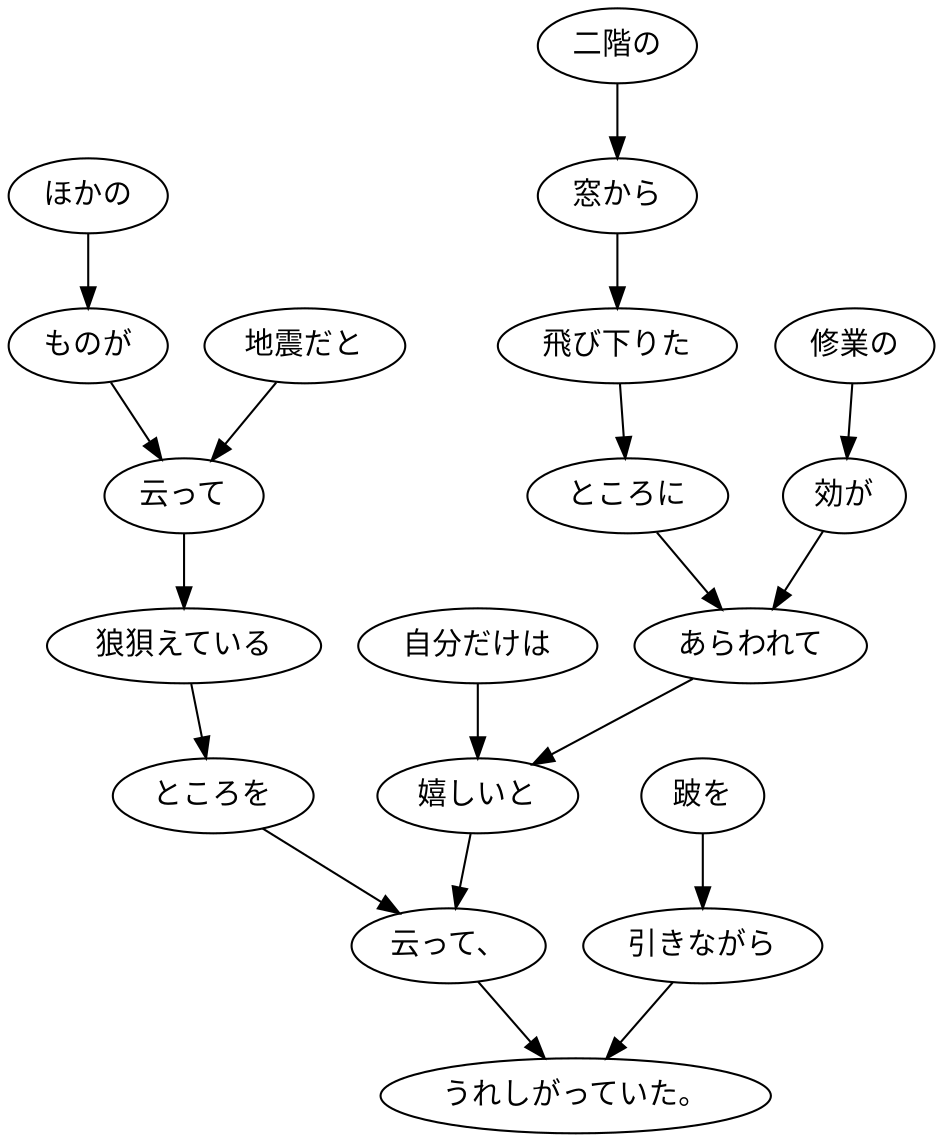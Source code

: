 digraph graph6106 {
	node0 [label="ほかの"];
	node1 [label="ものが"];
	node2 [label="地震だと"];
	node3 [label="云って"];
	node4 [label="狼狽えている"];
	node5 [label="ところを"];
	node6 [label="自分だけは"];
	node7 [label="二階の"];
	node8 [label="窓から"];
	node9 [label="飛び下りた"];
	node10 [label="ところに"];
	node11 [label="修業の"];
	node12 [label="効が"];
	node13 [label="あらわれて"];
	node14 [label="嬉しいと"];
	node15 [label="云って、"];
	node16 [label="跛を"];
	node17 [label="引きながら"];
	node18 [label="うれしがっていた。"];
	node0 -> node1;
	node1 -> node3;
	node2 -> node3;
	node3 -> node4;
	node4 -> node5;
	node5 -> node15;
	node6 -> node14;
	node7 -> node8;
	node8 -> node9;
	node9 -> node10;
	node10 -> node13;
	node11 -> node12;
	node12 -> node13;
	node13 -> node14;
	node14 -> node15;
	node15 -> node18;
	node16 -> node17;
	node17 -> node18;
}
